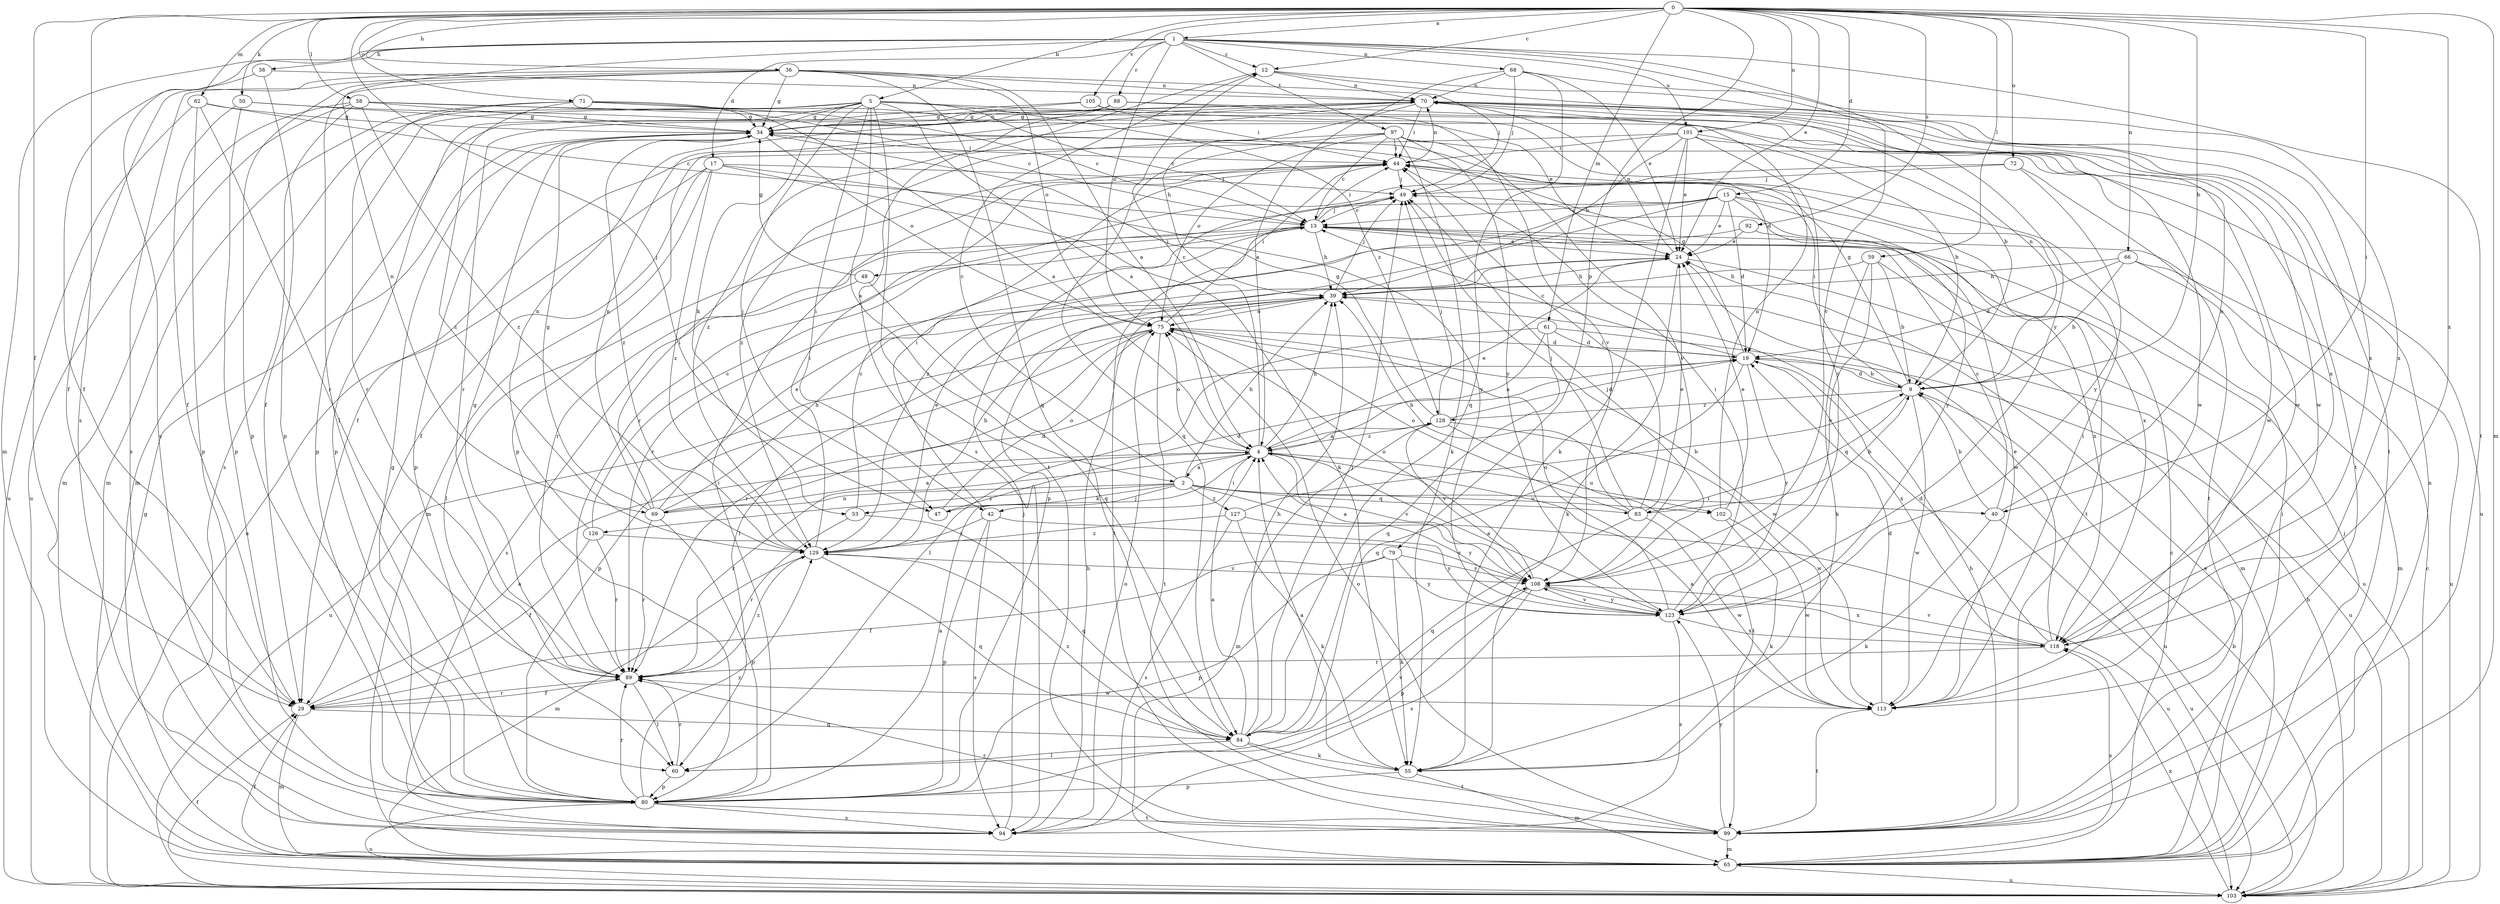 strict digraph  {
0;
1;
2;
4;
5;
9;
12;
13;
15;
17;
19;
24;
29;
34;
36;
38;
39;
40;
42;
44;
47;
48;
49;
50;
53;
55;
58;
59;
60;
61;
62;
65;
66;
68;
69;
70;
71;
72;
75;
79;
80;
83;
84;
88;
89;
92;
94;
97;
99;
101;
102;
103;
105;
108;
113;
118;
123;
126;
127;
128;
129;
0 -> 1  [label=a];
0 -> 5  [label=b];
0 -> 9  [label=b];
0 -> 12  [label=c];
0 -> 15  [label=d];
0 -> 24  [label=e];
0 -> 29  [label=f];
0 -> 36  [label=h];
0 -> 40  [label=i];
0 -> 47  [label=j];
0 -> 50  [label=k];
0 -> 58  [label=l];
0 -> 59  [label=l];
0 -> 61  [label=m];
0 -> 62  [label=m];
0 -> 65  [label=m];
0 -> 66  [label=n];
0 -> 71  [label=o];
0 -> 72  [label=o];
0 -> 79  [label=p];
0 -> 92  [label=s];
0 -> 94  [label=s];
0 -> 101  [label=u];
0 -> 105  [label=v];
0 -> 118  [label=x];
1 -> 12  [label=c];
1 -> 17  [label=d];
1 -> 38  [label=h];
1 -> 65  [label=m];
1 -> 68  [label=n];
1 -> 69  [label=n];
1 -> 75  [label=o];
1 -> 88  [label=r];
1 -> 94  [label=s];
1 -> 97  [label=t];
1 -> 99  [label=t];
1 -> 101  [label=u];
1 -> 108  [label=v];
1 -> 123  [label=y];
2 -> 12  [label=c];
2 -> 39  [label=h];
2 -> 40  [label=i];
2 -> 47  [label=j];
2 -> 53  [label=k];
2 -> 69  [label=n];
2 -> 83  [label=q];
2 -> 102  [label=u];
2 -> 123  [label=y];
2 -> 126  [label=z];
2 -> 127  [label=z];
4 -> 2  [label=a];
4 -> 12  [label=c];
4 -> 24  [label=e];
4 -> 39  [label=h];
4 -> 42  [label=i];
4 -> 75  [label=o];
4 -> 89  [label=r];
4 -> 102  [label=u];
4 -> 108  [label=v];
4 -> 128  [label=z];
5 -> 2  [label=a];
5 -> 4  [label=a];
5 -> 13  [label=c];
5 -> 19  [label=d];
5 -> 29  [label=f];
5 -> 34  [label=g];
5 -> 42  [label=i];
5 -> 47  [label=j];
5 -> 53  [label=k];
5 -> 65  [label=m];
5 -> 80  [label=p];
5 -> 99  [label=t];
5 -> 128  [label=z];
9 -> 19  [label=d];
9 -> 34  [label=g];
9 -> 44  [label=i];
9 -> 70  [label=n];
9 -> 83  [label=q];
9 -> 103  [label=u];
9 -> 113  [label=w];
9 -> 128  [label=z];
12 -> 70  [label=n];
12 -> 94  [label=s];
12 -> 99  [label=t];
12 -> 118  [label=x];
13 -> 24  [label=e];
13 -> 39  [label=h];
13 -> 44  [label=i];
13 -> 48  [label=j];
13 -> 49  [label=j];
13 -> 60  [label=l];
13 -> 99  [label=t];
13 -> 118  [label=x];
15 -> 13  [label=c];
15 -> 19  [label=d];
15 -> 24  [label=e];
15 -> 80  [label=p];
15 -> 89  [label=r];
15 -> 99  [label=t];
15 -> 118  [label=x];
15 -> 123  [label=y];
15 -> 129  [label=z];
17 -> 29  [label=f];
17 -> 49  [label=j];
17 -> 55  [label=k];
17 -> 65  [label=m];
17 -> 103  [label=u];
17 -> 123  [label=y];
17 -> 129  [label=z];
19 -> 9  [label=b];
19 -> 13  [label=c];
19 -> 34  [label=g];
19 -> 84  [label=q];
19 -> 118  [label=x];
19 -> 123  [label=y];
24 -> 39  [label=h];
24 -> 55  [label=k];
24 -> 70  [label=n];
24 -> 103  [label=u];
29 -> 4  [label=a];
29 -> 65  [label=m];
29 -> 84  [label=q];
29 -> 89  [label=r];
34 -> 44  [label=i];
34 -> 70  [label=n];
34 -> 75  [label=o];
34 -> 80  [label=p];
34 -> 129  [label=z];
36 -> 4  [label=a];
36 -> 29  [label=f];
36 -> 34  [label=g];
36 -> 49  [label=j];
36 -> 60  [label=l];
36 -> 70  [label=n];
36 -> 75  [label=o];
36 -> 80  [label=p];
36 -> 84  [label=q];
36 -> 94  [label=s];
38 -> 29  [label=f];
38 -> 70  [label=n];
38 -> 80  [label=p];
39 -> 49  [label=j];
39 -> 60  [label=l];
39 -> 75  [label=o];
40 -> 9  [label=b];
40 -> 13  [label=c];
40 -> 55  [label=k];
40 -> 70  [label=n];
40 -> 103  [label=u];
42 -> 44  [label=i];
42 -> 80  [label=p];
42 -> 94  [label=s];
42 -> 123  [label=y];
42 -> 129  [label=z];
44 -> 49  [label=j];
44 -> 70  [label=n];
47 -> 19  [label=d];
47 -> 75  [label=o];
48 -> 34  [label=g];
48 -> 84  [label=q];
48 -> 94  [label=s];
49 -> 13  [label=c];
50 -> 24  [label=e];
50 -> 29  [label=f];
50 -> 34  [label=g];
50 -> 80  [label=p];
53 -> 13  [label=c];
53 -> 84  [label=q];
53 -> 89  [label=r];
55 -> 4  [label=a];
55 -> 65  [label=m];
55 -> 80  [label=p];
58 -> 13  [label=c];
58 -> 34  [label=g];
58 -> 65  [label=m];
58 -> 94  [label=s];
58 -> 103  [label=u];
58 -> 118  [label=x];
58 -> 129  [label=z];
59 -> 9  [label=b];
59 -> 39  [label=h];
59 -> 55  [label=k];
59 -> 65  [label=m];
59 -> 108  [label=v];
60 -> 80  [label=p];
60 -> 89  [label=r];
60 -> 108  [label=v];
61 -> 4  [label=a];
61 -> 19  [label=d];
61 -> 60  [label=l];
61 -> 84  [label=q];
61 -> 103  [label=u];
62 -> 13  [label=c];
62 -> 34  [label=g];
62 -> 80  [label=p];
62 -> 89  [label=r];
62 -> 103  [label=u];
65 -> 13  [label=c];
65 -> 24  [label=e];
65 -> 29  [label=f];
65 -> 44  [label=i];
65 -> 49  [label=j];
65 -> 70  [label=n];
65 -> 103  [label=u];
65 -> 118  [label=x];
66 -> 9  [label=b];
66 -> 19  [label=d];
66 -> 39  [label=h];
66 -> 65  [label=m];
66 -> 103  [label=u];
68 -> 4  [label=a];
68 -> 24  [label=e];
68 -> 49  [label=j];
68 -> 70  [label=n];
68 -> 84  [label=q];
68 -> 118  [label=x];
69 -> 4  [label=a];
69 -> 19  [label=d];
69 -> 24  [label=e];
69 -> 34  [label=g];
69 -> 39  [label=h];
69 -> 44  [label=i];
69 -> 70  [label=n];
69 -> 80  [label=p];
69 -> 89  [label=r];
70 -> 34  [label=g];
70 -> 39  [label=h];
70 -> 44  [label=i];
70 -> 80  [label=p];
70 -> 99  [label=t];
70 -> 113  [label=w];
71 -> 4  [label=a];
71 -> 13  [label=c];
71 -> 34  [label=g];
71 -> 65  [label=m];
71 -> 89  [label=r];
71 -> 113  [label=w];
71 -> 129  [label=z];
72 -> 49  [label=j];
72 -> 89  [label=r];
72 -> 99  [label=t];
72 -> 123  [label=y];
75 -> 19  [label=d];
75 -> 44  [label=i];
75 -> 80  [label=p];
75 -> 89  [label=r];
75 -> 99  [label=t];
75 -> 103  [label=u];
75 -> 113  [label=w];
79 -> 29  [label=f];
79 -> 55  [label=k];
79 -> 80  [label=p];
79 -> 108  [label=v];
79 -> 123  [label=y];
80 -> 4  [label=a];
80 -> 34  [label=g];
80 -> 44  [label=i];
80 -> 89  [label=r];
80 -> 94  [label=s];
80 -> 99  [label=t];
80 -> 103  [label=u];
80 -> 129  [label=z];
83 -> 9  [label=b];
83 -> 24  [label=e];
83 -> 39  [label=h];
83 -> 44  [label=i];
83 -> 49  [label=j];
83 -> 75  [label=o];
83 -> 84  [label=q];
83 -> 113  [label=w];
84 -> 4  [label=a];
84 -> 39  [label=h];
84 -> 49  [label=j];
84 -> 55  [label=k];
84 -> 60  [label=l];
84 -> 99  [label=t];
84 -> 129  [label=z];
88 -> 9  [label=b];
88 -> 34  [label=g];
88 -> 89  [label=r];
88 -> 108  [label=v];
88 -> 129  [label=z];
89 -> 29  [label=f];
89 -> 34  [label=g];
89 -> 60  [label=l];
89 -> 113  [label=w];
89 -> 129  [label=z];
92 -> 24  [label=e];
92 -> 89  [label=r];
92 -> 113  [label=w];
94 -> 39  [label=h];
94 -> 49  [label=j];
94 -> 75  [label=o];
97 -> 13  [label=c];
97 -> 44  [label=i];
97 -> 55  [label=k];
97 -> 75  [label=o];
97 -> 84  [label=q];
97 -> 108  [label=v];
97 -> 113  [label=w];
97 -> 123  [label=y];
97 -> 129  [label=z];
99 -> 39  [label=h];
99 -> 65  [label=m];
99 -> 75  [label=o];
99 -> 89  [label=r];
99 -> 123  [label=y];
101 -> 9  [label=b];
101 -> 24  [label=e];
101 -> 29  [label=f];
101 -> 39  [label=h];
101 -> 44  [label=i];
101 -> 55  [label=k];
101 -> 103  [label=u];
101 -> 123  [label=y];
102 -> 24  [label=e];
102 -> 55  [label=k];
102 -> 70  [label=n];
102 -> 113  [label=w];
103 -> 9  [label=b];
103 -> 13  [label=c];
103 -> 29  [label=f];
103 -> 34  [label=g];
103 -> 39  [label=h];
103 -> 118  [label=x];
105 -> 34  [label=g];
105 -> 44  [label=i];
105 -> 80  [label=p];
105 -> 113  [label=w];
108 -> 4  [label=a];
108 -> 49  [label=j];
108 -> 75  [label=o];
108 -> 80  [label=p];
108 -> 94  [label=s];
108 -> 118  [label=x];
108 -> 123  [label=y];
113 -> 4  [label=a];
113 -> 19  [label=d];
113 -> 44  [label=i];
113 -> 99  [label=t];
118 -> 19  [label=d];
118 -> 24  [label=e];
118 -> 89  [label=r];
118 -> 108  [label=v];
123 -> 4  [label=a];
123 -> 44  [label=i];
123 -> 75  [label=o];
123 -> 94  [label=s];
123 -> 108  [label=v];
123 -> 118  [label=x];
126 -> 13  [label=c];
126 -> 29  [label=f];
126 -> 70  [label=n];
126 -> 89  [label=r];
126 -> 108  [label=v];
127 -> 9  [label=b];
127 -> 55  [label=k];
127 -> 94  [label=s];
127 -> 103  [label=u];
127 -> 129  [label=z];
128 -> 4  [label=a];
128 -> 19  [label=d];
128 -> 34  [label=g];
128 -> 49  [label=j];
128 -> 65  [label=m];
128 -> 99  [label=t];
128 -> 108  [label=v];
128 -> 113  [label=w];
129 -> 24  [label=e];
129 -> 39  [label=h];
129 -> 44  [label=i];
129 -> 65  [label=m];
129 -> 84  [label=q];
129 -> 108  [label=v];
}
